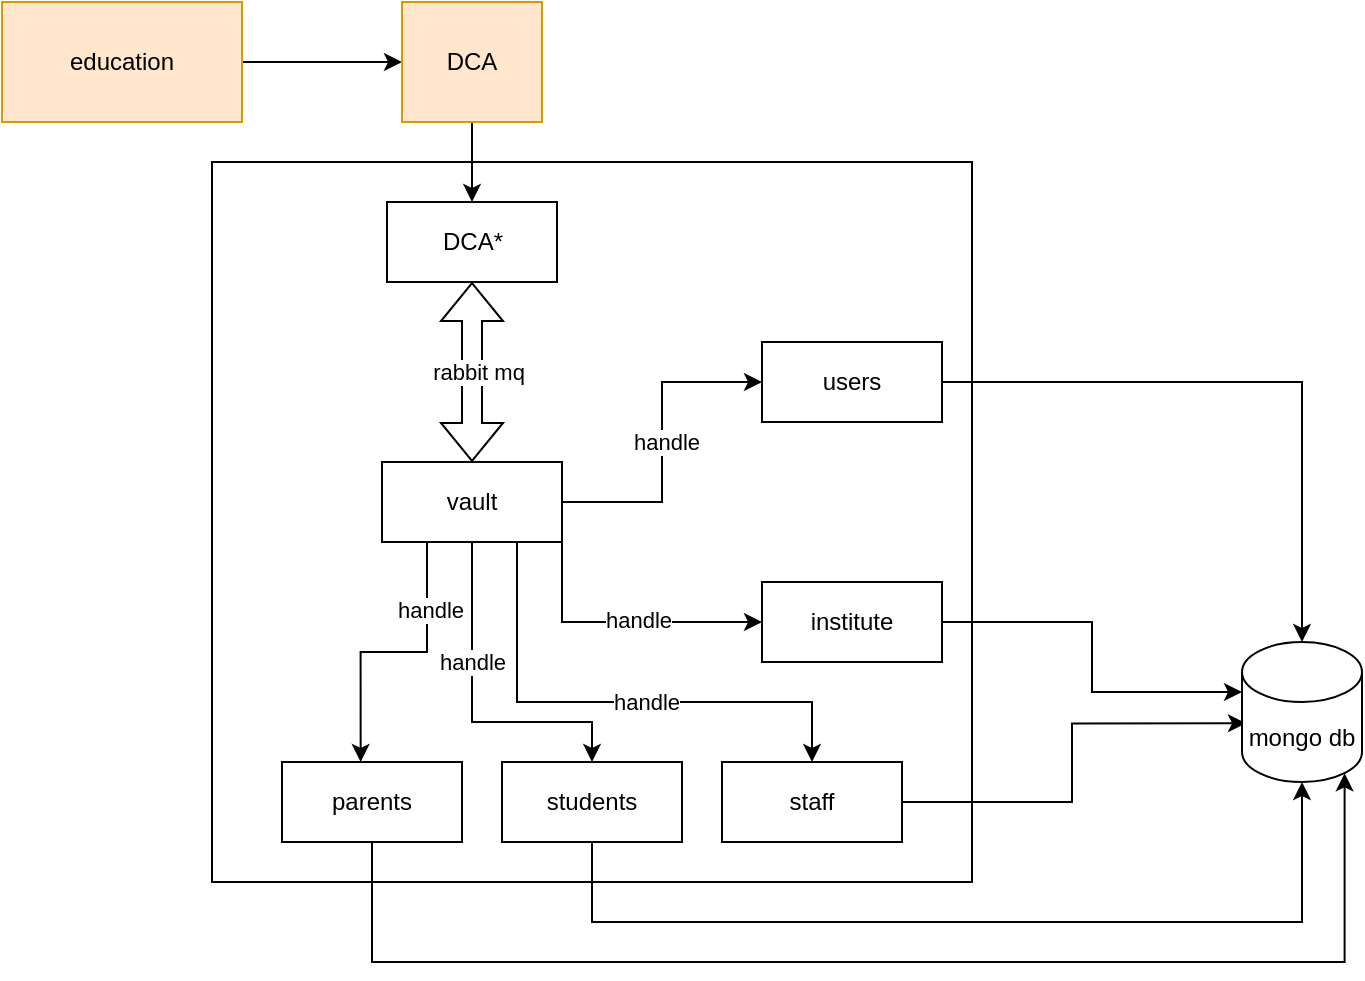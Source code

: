 <mxfile version="21.7.2" type="github">
  <diagram name="Page-1" id="4M1s_EJ4jjF7PB6Ydmkv">
    <mxGraphModel dx="1242" dy="726" grid="1" gridSize="10" guides="1" tooltips="1" connect="1" arrows="1" fold="1" page="1" pageScale="1" pageWidth="850" pageHeight="1100" math="0" shadow="0">
      <root>
        <mxCell id="0" />
        <mxCell id="1" parent="0" />
        <mxCell id="bXsF6-R9pB9JvN6kIcFp-6" style="edgeStyle=orthogonalEdgeStyle;rounded=0;orthogonalLoop=1;jettySize=auto;html=1;exitX=1;exitY=0.5;exitDx=0;exitDy=0;entryX=0;entryY=0.5;entryDx=0;entryDy=0;" parent="1" source="bXsF6-R9pB9JvN6kIcFp-1" target="bXsF6-R9pB9JvN6kIcFp-5" edge="1">
          <mxGeometry relative="1" as="geometry" />
        </mxCell>
        <mxCell id="bXsF6-R9pB9JvN6kIcFp-1" value="education" style="rounded=0;whiteSpace=wrap;html=1;fillColor=#ffe6cc;strokeColor=#d79b00;" parent="1" vertex="1">
          <mxGeometry x="40" y="120" width="120" height="60" as="geometry" />
        </mxCell>
        <mxCell id="bXsF6-R9pB9JvN6kIcFp-2" value="" style="rounded=0;whiteSpace=wrap;html=1;" parent="1" vertex="1">
          <mxGeometry x="145" y="200" width="380" height="360" as="geometry" />
        </mxCell>
        <mxCell id="bXsF6-R9pB9JvN6kIcFp-32" style="edgeStyle=orthogonalEdgeStyle;rounded=0;orthogonalLoop=1;jettySize=auto;html=1;exitX=0.5;exitY=1;exitDx=0;exitDy=0;entryX=0.855;entryY=1;entryDx=0;entryDy=-4.35;entryPerimeter=0;" parent="1" source="bXsF6-R9pB9JvN6kIcFp-3" target="bXsF6-R9pB9JvN6kIcFp-27" edge="1">
          <mxGeometry relative="1" as="geometry">
            <Array as="points">
              <mxPoint x="225" y="600" />
              <mxPoint x="711" y="600" />
            </Array>
          </mxGeometry>
        </mxCell>
        <mxCell id="bXsF6-R9pB9JvN6kIcFp-3" value="parents" style="rounded=0;whiteSpace=wrap;html=1;" parent="1" vertex="1">
          <mxGeometry x="180" y="500" width="90" height="40" as="geometry" />
        </mxCell>
        <mxCell id="bXsF6-R9pB9JvN6kIcFp-31" style="edgeStyle=orthogonalEdgeStyle;rounded=0;orthogonalLoop=1;jettySize=auto;html=1;exitX=0.5;exitY=1;exitDx=0;exitDy=0;entryX=0.5;entryY=1;entryDx=0;entryDy=0;entryPerimeter=0;" parent="1" source="bXsF6-R9pB9JvN6kIcFp-4" target="bXsF6-R9pB9JvN6kIcFp-27" edge="1">
          <mxGeometry relative="1" as="geometry">
            <Array as="points">
              <mxPoint x="335" y="580" />
              <mxPoint x="690" y="580" />
            </Array>
          </mxGeometry>
        </mxCell>
        <mxCell id="bXsF6-R9pB9JvN6kIcFp-4" value="students" style="rounded=0;whiteSpace=wrap;html=1;" parent="1" vertex="1">
          <mxGeometry x="290" y="500" width="90" height="40" as="geometry" />
        </mxCell>
        <mxCell id="bXsF6-R9pB9JvN6kIcFp-16" style="edgeStyle=orthogonalEdgeStyle;rounded=0;orthogonalLoop=1;jettySize=auto;html=1;exitX=0.5;exitY=1;exitDx=0;exitDy=0;entryX=0.5;entryY=0;entryDx=0;entryDy=0;" parent="1" source="bXsF6-R9pB9JvN6kIcFp-5" target="bXsF6-R9pB9JvN6kIcFp-15" edge="1">
          <mxGeometry relative="1" as="geometry" />
        </mxCell>
        <mxCell id="bXsF6-R9pB9JvN6kIcFp-5" value="DCA" style="rounded=0;whiteSpace=wrap;html=1;fillColor=#ffe6cc;strokeColor=#d79b00;" parent="1" vertex="1">
          <mxGeometry x="240" y="120" width="70" height="60" as="geometry" />
        </mxCell>
        <mxCell id="bXsF6-R9pB9JvN6kIcFp-28" style="edgeStyle=orthogonalEdgeStyle;rounded=0;orthogonalLoop=1;jettySize=auto;html=1;exitX=1;exitY=0.5;exitDx=0;exitDy=0;entryX=0.5;entryY=0;entryDx=0;entryDy=0;entryPerimeter=0;" parent="1" source="bXsF6-R9pB9JvN6kIcFp-7" target="bXsF6-R9pB9JvN6kIcFp-27" edge="1">
          <mxGeometry relative="1" as="geometry" />
        </mxCell>
        <mxCell id="bXsF6-R9pB9JvN6kIcFp-7" value="users" style="rounded=0;whiteSpace=wrap;html=1;" parent="1" vertex="1">
          <mxGeometry x="420" y="290" width="90" height="40" as="geometry" />
        </mxCell>
        <mxCell id="bXsF6-R9pB9JvN6kIcFp-30" style="edgeStyle=orthogonalEdgeStyle;rounded=0;orthogonalLoop=1;jettySize=auto;html=1;exitX=1;exitY=0.5;exitDx=0;exitDy=0;entryX=0.033;entryY=0.581;entryDx=0;entryDy=0;entryPerimeter=0;" parent="1" source="bXsF6-R9pB9JvN6kIcFp-8" target="bXsF6-R9pB9JvN6kIcFp-27" edge="1">
          <mxGeometry relative="1" as="geometry" />
        </mxCell>
        <mxCell id="bXsF6-R9pB9JvN6kIcFp-8" value="staff" style="rounded=0;whiteSpace=wrap;html=1;" parent="1" vertex="1">
          <mxGeometry x="400" y="500" width="90" height="40" as="geometry" />
        </mxCell>
        <mxCell id="bXsF6-R9pB9JvN6kIcFp-17" style="edgeStyle=orthogonalEdgeStyle;rounded=0;orthogonalLoop=1;jettySize=auto;html=1;exitX=1;exitY=0.5;exitDx=0;exitDy=0;entryX=0;entryY=0.5;entryDx=0;entryDy=0;" parent="1" source="bXsF6-R9pB9JvN6kIcFp-9" target="bXsF6-R9pB9JvN6kIcFp-7" edge="1">
          <mxGeometry relative="1" as="geometry" />
        </mxCell>
        <mxCell id="bXsF6-R9pB9JvN6kIcFp-22" value="handle" style="edgeLabel;html=1;align=center;verticalAlign=middle;resizable=0;points=[];" parent="bXsF6-R9pB9JvN6kIcFp-17" vertex="1" connectable="0">
          <mxGeometry x="0.008" y="-2" relative="1" as="geometry">
            <mxPoint as="offset" />
          </mxGeometry>
        </mxCell>
        <mxCell id="bXsF6-R9pB9JvN6kIcFp-18" style="edgeStyle=orthogonalEdgeStyle;rounded=0;orthogonalLoop=1;jettySize=auto;html=1;exitX=1;exitY=1;exitDx=0;exitDy=0;entryX=0;entryY=0.5;entryDx=0;entryDy=0;" parent="1" source="bXsF6-R9pB9JvN6kIcFp-9" target="bXsF6-R9pB9JvN6kIcFp-10" edge="1">
          <mxGeometry relative="1" as="geometry" />
        </mxCell>
        <mxCell id="bXsF6-R9pB9JvN6kIcFp-23" value="handle" style="edgeLabel;html=1;align=center;verticalAlign=middle;resizable=0;points=[];" parent="bXsF6-R9pB9JvN6kIcFp-18" vertex="1" connectable="0">
          <mxGeometry x="0.114" y="1" relative="1" as="geometry">
            <mxPoint as="offset" />
          </mxGeometry>
        </mxCell>
        <mxCell id="bXsF6-R9pB9JvN6kIcFp-19" style="edgeStyle=orthogonalEdgeStyle;rounded=0;orthogonalLoop=1;jettySize=auto;html=1;exitX=0.75;exitY=1;exitDx=0;exitDy=0;entryX=0.5;entryY=0;entryDx=0;entryDy=0;" parent="1" source="bXsF6-R9pB9JvN6kIcFp-9" target="bXsF6-R9pB9JvN6kIcFp-8" edge="1">
          <mxGeometry relative="1" as="geometry">
            <Array as="points">
              <mxPoint x="298" y="470" />
              <mxPoint x="445" y="470" />
            </Array>
          </mxGeometry>
        </mxCell>
        <mxCell id="bXsF6-R9pB9JvN6kIcFp-24" value="handle" style="edgeLabel;html=1;align=center;verticalAlign=middle;resizable=0;points=[];" parent="bXsF6-R9pB9JvN6kIcFp-19" vertex="1" connectable="0">
          <mxGeometry x="0.122" relative="1" as="geometry">
            <mxPoint as="offset" />
          </mxGeometry>
        </mxCell>
        <mxCell id="bXsF6-R9pB9JvN6kIcFp-20" style="edgeStyle=orthogonalEdgeStyle;rounded=0;orthogonalLoop=1;jettySize=auto;html=1;exitX=0.5;exitY=1;exitDx=0;exitDy=0;entryX=0.5;entryY=0;entryDx=0;entryDy=0;" parent="1" source="bXsF6-R9pB9JvN6kIcFp-9" target="bXsF6-R9pB9JvN6kIcFp-4" edge="1">
          <mxGeometry relative="1" as="geometry">
            <Array as="points">
              <mxPoint x="275" y="480" />
              <mxPoint x="335" y="480" />
            </Array>
          </mxGeometry>
        </mxCell>
        <mxCell id="bXsF6-R9pB9JvN6kIcFp-25" value="handle" style="edgeLabel;html=1;align=center;verticalAlign=middle;resizable=0;points=[];" parent="bXsF6-R9pB9JvN6kIcFp-20" vertex="1" connectable="0">
          <mxGeometry x="-0.302" relative="1" as="geometry">
            <mxPoint as="offset" />
          </mxGeometry>
        </mxCell>
        <mxCell id="bXsF6-R9pB9JvN6kIcFp-21" style="edgeStyle=orthogonalEdgeStyle;rounded=0;orthogonalLoop=1;jettySize=auto;html=1;exitX=0.25;exitY=1;exitDx=0;exitDy=0;entryX=0.437;entryY=0;entryDx=0;entryDy=0;entryPerimeter=0;" parent="1" source="bXsF6-R9pB9JvN6kIcFp-9" target="bXsF6-R9pB9JvN6kIcFp-3" edge="1">
          <mxGeometry relative="1" as="geometry" />
        </mxCell>
        <mxCell id="bXsF6-R9pB9JvN6kIcFp-26" value="handle" style="edgeLabel;html=1;align=center;verticalAlign=middle;resizable=0;points=[];" parent="bXsF6-R9pB9JvN6kIcFp-21" vertex="1" connectable="0">
          <mxGeometry x="-0.535" y="1" relative="1" as="geometry">
            <mxPoint as="offset" />
          </mxGeometry>
        </mxCell>
        <mxCell id="bXsF6-R9pB9JvN6kIcFp-9" value="vault" style="rounded=0;whiteSpace=wrap;html=1;" parent="1" vertex="1">
          <mxGeometry x="230" y="350" width="90" height="40" as="geometry" />
        </mxCell>
        <mxCell id="bXsF6-R9pB9JvN6kIcFp-29" style="edgeStyle=orthogonalEdgeStyle;rounded=0;orthogonalLoop=1;jettySize=auto;html=1;exitX=1;exitY=0.5;exitDx=0;exitDy=0;entryX=0;entryY=0;entryDx=0;entryDy=25;entryPerimeter=0;" parent="1" source="bXsF6-R9pB9JvN6kIcFp-10" target="bXsF6-R9pB9JvN6kIcFp-27" edge="1">
          <mxGeometry relative="1" as="geometry" />
        </mxCell>
        <mxCell id="bXsF6-R9pB9JvN6kIcFp-10" value="institute" style="rounded=0;whiteSpace=wrap;html=1;" parent="1" vertex="1">
          <mxGeometry x="420" y="410" width="90" height="40" as="geometry" />
        </mxCell>
        <mxCell id="bXsF6-R9pB9JvN6kIcFp-13" value="" style="shape=flexArrow;endArrow=classic;startArrow=classic;html=1;rounded=0;entryX=0.5;entryY=0;entryDx=0;entryDy=0;exitX=0.5;exitY=1;exitDx=0;exitDy=0;" parent="1" source="bXsF6-R9pB9JvN6kIcFp-15" target="bXsF6-R9pB9JvN6kIcFp-9" edge="1">
          <mxGeometry width="100" height="100" relative="1" as="geometry">
            <mxPoint x="260" y="255" as="sourcePoint" />
            <mxPoint x="260" y="385" as="targetPoint" />
          </mxGeometry>
        </mxCell>
        <mxCell id="bXsF6-R9pB9JvN6kIcFp-14" value="rabbit mq" style="edgeLabel;html=1;align=center;verticalAlign=middle;resizable=0;points=[];" parent="bXsF6-R9pB9JvN6kIcFp-13" vertex="1" connectable="0">
          <mxGeometry x="-0.015" y="3" relative="1" as="geometry">
            <mxPoint as="offset" />
          </mxGeometry>
        </mxCell>
        <mxCell id="bXsF6-R9pB9JvN6kIcFp-15" value="DCA*" style="rounded=0;whiteSpace=wrap;html=1;" parent="1" vertex="1">
          <mxGeometry x="232.5" y="220" width="85" height="40" as="geometry" />
        </mxCell>
        <mxCell id="bXsF6-R9pB9JvN6kIcFp-27" value="mongo db" style="shape=cylinder3;whiteSpace=wrap;html=1;boundedLbl=1;backgroundOutline=1;size=15;" parent="1" vertex="1">
          <mxGeometry x="660" y="440" width="60" height="70" as="geometry" />
        </mxCell>
      </root>
    </mxGraphModel>
  </diagram>
</mxfile>
